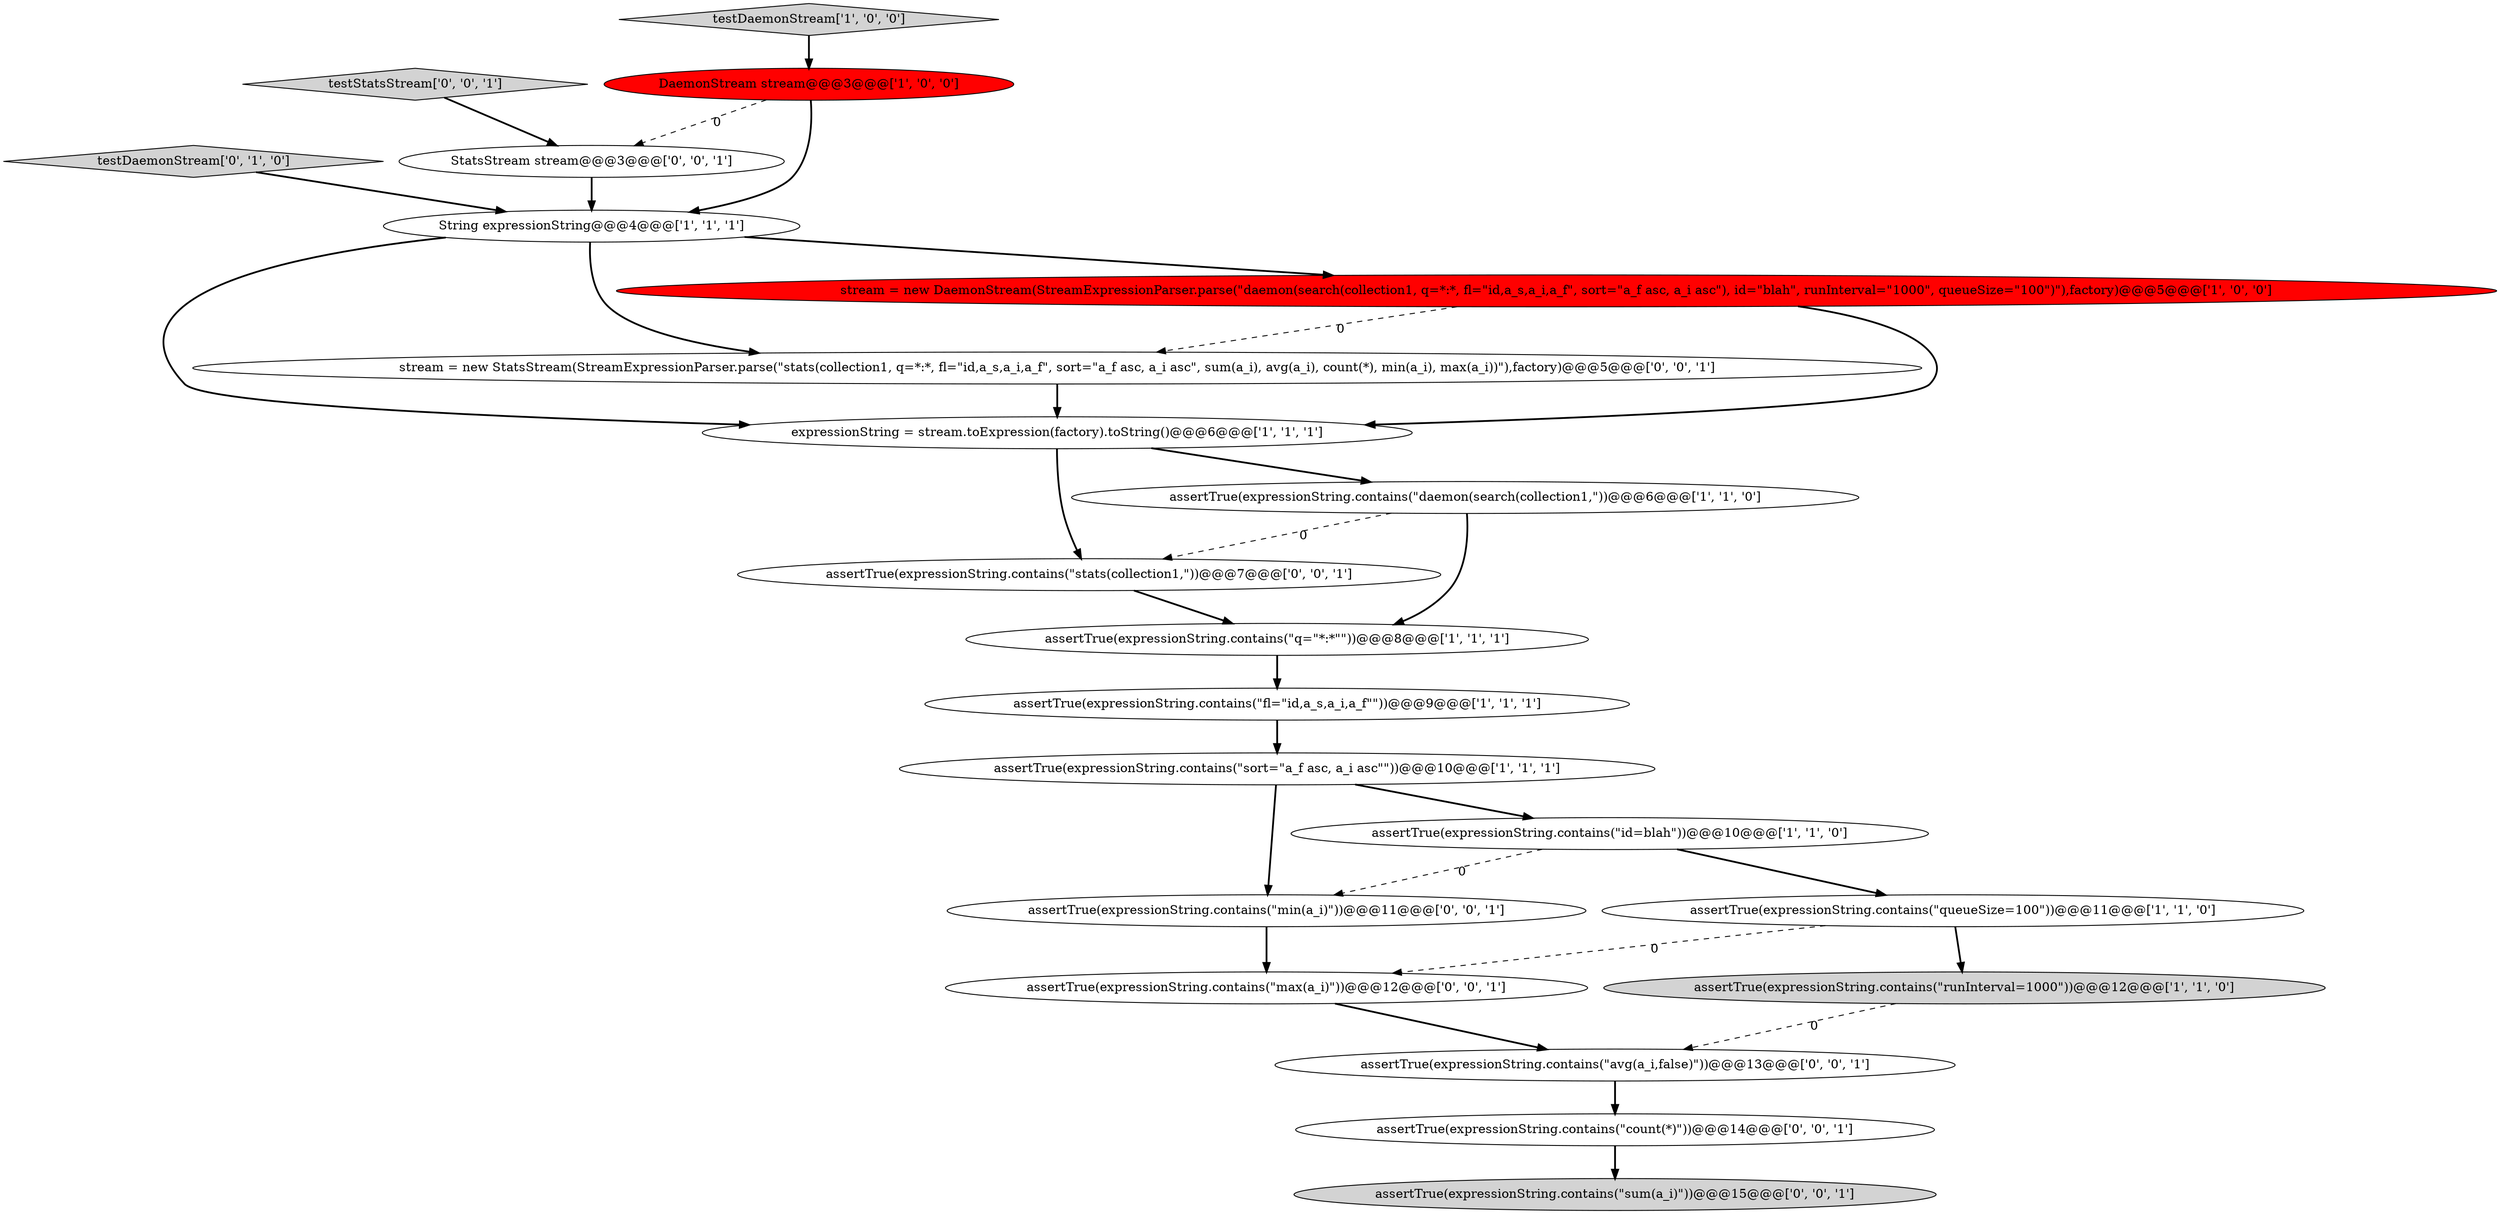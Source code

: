 digraph {
12 [style = filled, label = "testDaemonStream['0', '1', '0']", fillcolor = lightgray, shape = diamond image = "AAA0AAABBB2BBB"];
5 [style = filled, label = "assertTrue(expressionString.contains(\"q=\"*:*\"\"))@@@8@@@['1', '1', '1']", fillcolor = white, shape = ellipse image = "AAA0AAABBB1BBB"];
2 [style = filled, label = "DaemonStream stream@@@3@@@['1', '0', '0']", fillcolor = red, shape = ellipse image = "AAA1AAABBB1BBB"];
3 [style = filled, label = "assertTrue(expressionString.contains(\"runInterval=1000\"))@@@12@@@['1', '1', '0']", fillcolor = lightgray, shape = ellipse image = "AAA0AAABBB1BBB"];
4 [style = filled, label = "assertTrue(expressionString.contains(\"fl=\"id,a_s,a_i,a_f\"\"))@@@9@@@['1', '1', '1']", fillcolor = white, shape = ellipse image = "AAA0AAABBB1BBB"];
17 [style = filled, label = "assertTrue(expressionString.contains(\"avg(a_i,false)\"))@@@13@@@['0', '0', '1']", fillcolor = white, shape = ellipse image = "AAA0AAABBB3BBB"];
6 [style = filled, label = "assertTrue(expressionString.contains(\"sort=\"a_f asc, a_i asc\"\"))@@@10@@@['1', '1', '1']", fillcolor = white, shape = ellipse image = "AAA0AAABBB1BBB"];
9 [style = filled, label = "expressionString = stream.toExpression(factory).toString()@@@6@@@['1', '1', '1']", fillcolor = white, shape = ellipse image = "AAA0AAABBB1BBB"];
18 [style = filled, label = "testStatsStream['0', '0', '1']", fillcolor = lightgray, shape = diamond image = "AAA0AAABBB3BBB"];
21 [style = filled, label = "stream = new StatsStream(StreamExpressionParser.parse(\"stats(collection1, q=*:*, fl=\"id,a_s,a_i,a_f\", sort=\"a_f asc, a_i asc\", sum(a_i), avg(a_i), count(*), min(a_i), max(a_i))\"),factory)@@@5@@@['0', '0', '1']", fillcolor = white, shape = ellipse image = "AAA0AAABBB3BBB"];
15 [style = filled, label = "assertTrue(expressionString.contains(\"stats(collection1,\"))@@@7@@@['0', '0', '1']", fillcolor = white, shape = ellipse image = "AAA0AAABBB3BBB"];
14 [style = filled, label = "assertTrue(expressionString.contains(\"sum(a_i)\"))@@@15@@@['0', '0', '1']", fillcolor = lightgray, shape = ellipse image = "AAA0AAABBB3BBB"];
7 [style = filled, label = "assertTrue(expressionString.contains(\"queueSize=100\"))@@@11@@@['1', '1', '0']", fillcolor = white, shape = ellipse image = "AAA0AAABBB1BBB"];
13 [style = filled, label = "assertTrue(expressionString.contains(\"min(a_i)\"))@@@11@@@['0', '0', '1']", fillcolor = white, shape = ellipse image = "AAA0AAABBB3BBB"];
8 [style = filled, label = "assertTrue(expressionString.contains(\"id=blah\"))@@@10@@@['1', '1', '0']", fillcolor = white, shape = ellipse image = "AAA0AAABBB1BBB"];
11 [style = filled, label = "assertTrue(expressionString.contains(\"daemon(search(collection1,\"))@@@6@@@['1', '1', '0']", fillcolor = white, shape = ellipse image = "AAA0AAABBB1BBB"];
0 [style = filled, label = "stream = new DaemonStream(StreamExpressionParser.parse(\"daemon(search(collection1, q=*:*, fl=\"id,a_s,a_i,a_f\", sort=\"a_f asc, a_i asc\"), id=\"blah\", runInterval=\"1000\", queueSize=\"100\")\"),factory)@@@5@@@['1', '0', '0']", fillcolor = red, shape = ellipse image = "AAA1AAABBB1BBB"];
10 [style = filled, label = "String expressionString@@@4@@@['1', '1', '1']", fillcolor = white, shape = ellipse image = "AAA0AAABBB1BBB"];
19 [style = filled, label = "StatsStream stream@@@3@@@['0', '0', '1']", fillcolor = white, shape = ellipse image = "AAA0AAABBB3BBB"];
16 [style = filled, label = "assertTrue(expressionString.contains(\"count(*)\"))@@@14@@@['0', '0', '1']", fillcolor = white, shape = ellipse image = "AAA0AAABBB3BBB"];
20 [style = filled, label = "assertTrue(expressionString.contains(\"max(a_i)\"))@@@12@@@['0', '0', '1']", fillcolor = white, shape = ellipse image = "AAA0AAABBB3BBB"];
1 [style = filled, label = "testDaemonStream['1', '0', '0']", fillcolor = lightgray, shape = diamond image = "AAA0AAABBB1BBB"];
0->9 [style = bold, label=""];
20->17 [style = bold, label=""];
2->19 [style = dashed, label="0"];
3->17 [style = dashed, label="0"];
9->11 [style = bold, label=""];
4->6 [style = bold, label=""];
11->15 [style = dashed, label="0"];
18->19 [style = bold, label=""];
7->20 [style = dashed, label="0"];
19->10 [style = bold, label=""];
10->21 [style = bold, label=""];
2->10 [style = bold, label=""];
7->3 [style = bold, label=""];
15->5 [style = bold, label=""];
8->7 [style = bold, label=""];
8->13 [style = dashed, label="0"];
11->5 [style = bold, label=""];
12->10 [style = bold, label=""];
21->9 [style = bold, label=""];
0->21 [style = dashed, label="0"];
9->15 [style = bold, label=""];
6->13 [style = bold, label=""];
5->4 [style = bold, label=""];
10->0 [style = bold, label=""];
6->8 [style = bold, label=""];
16->14 [style = bold, label=""];
1->2 [style = bold, label=""];
10->9 [style = bold, label=""];
17->16 [style = bold, label=""];
13->20 [style = bold, label=""];
}
